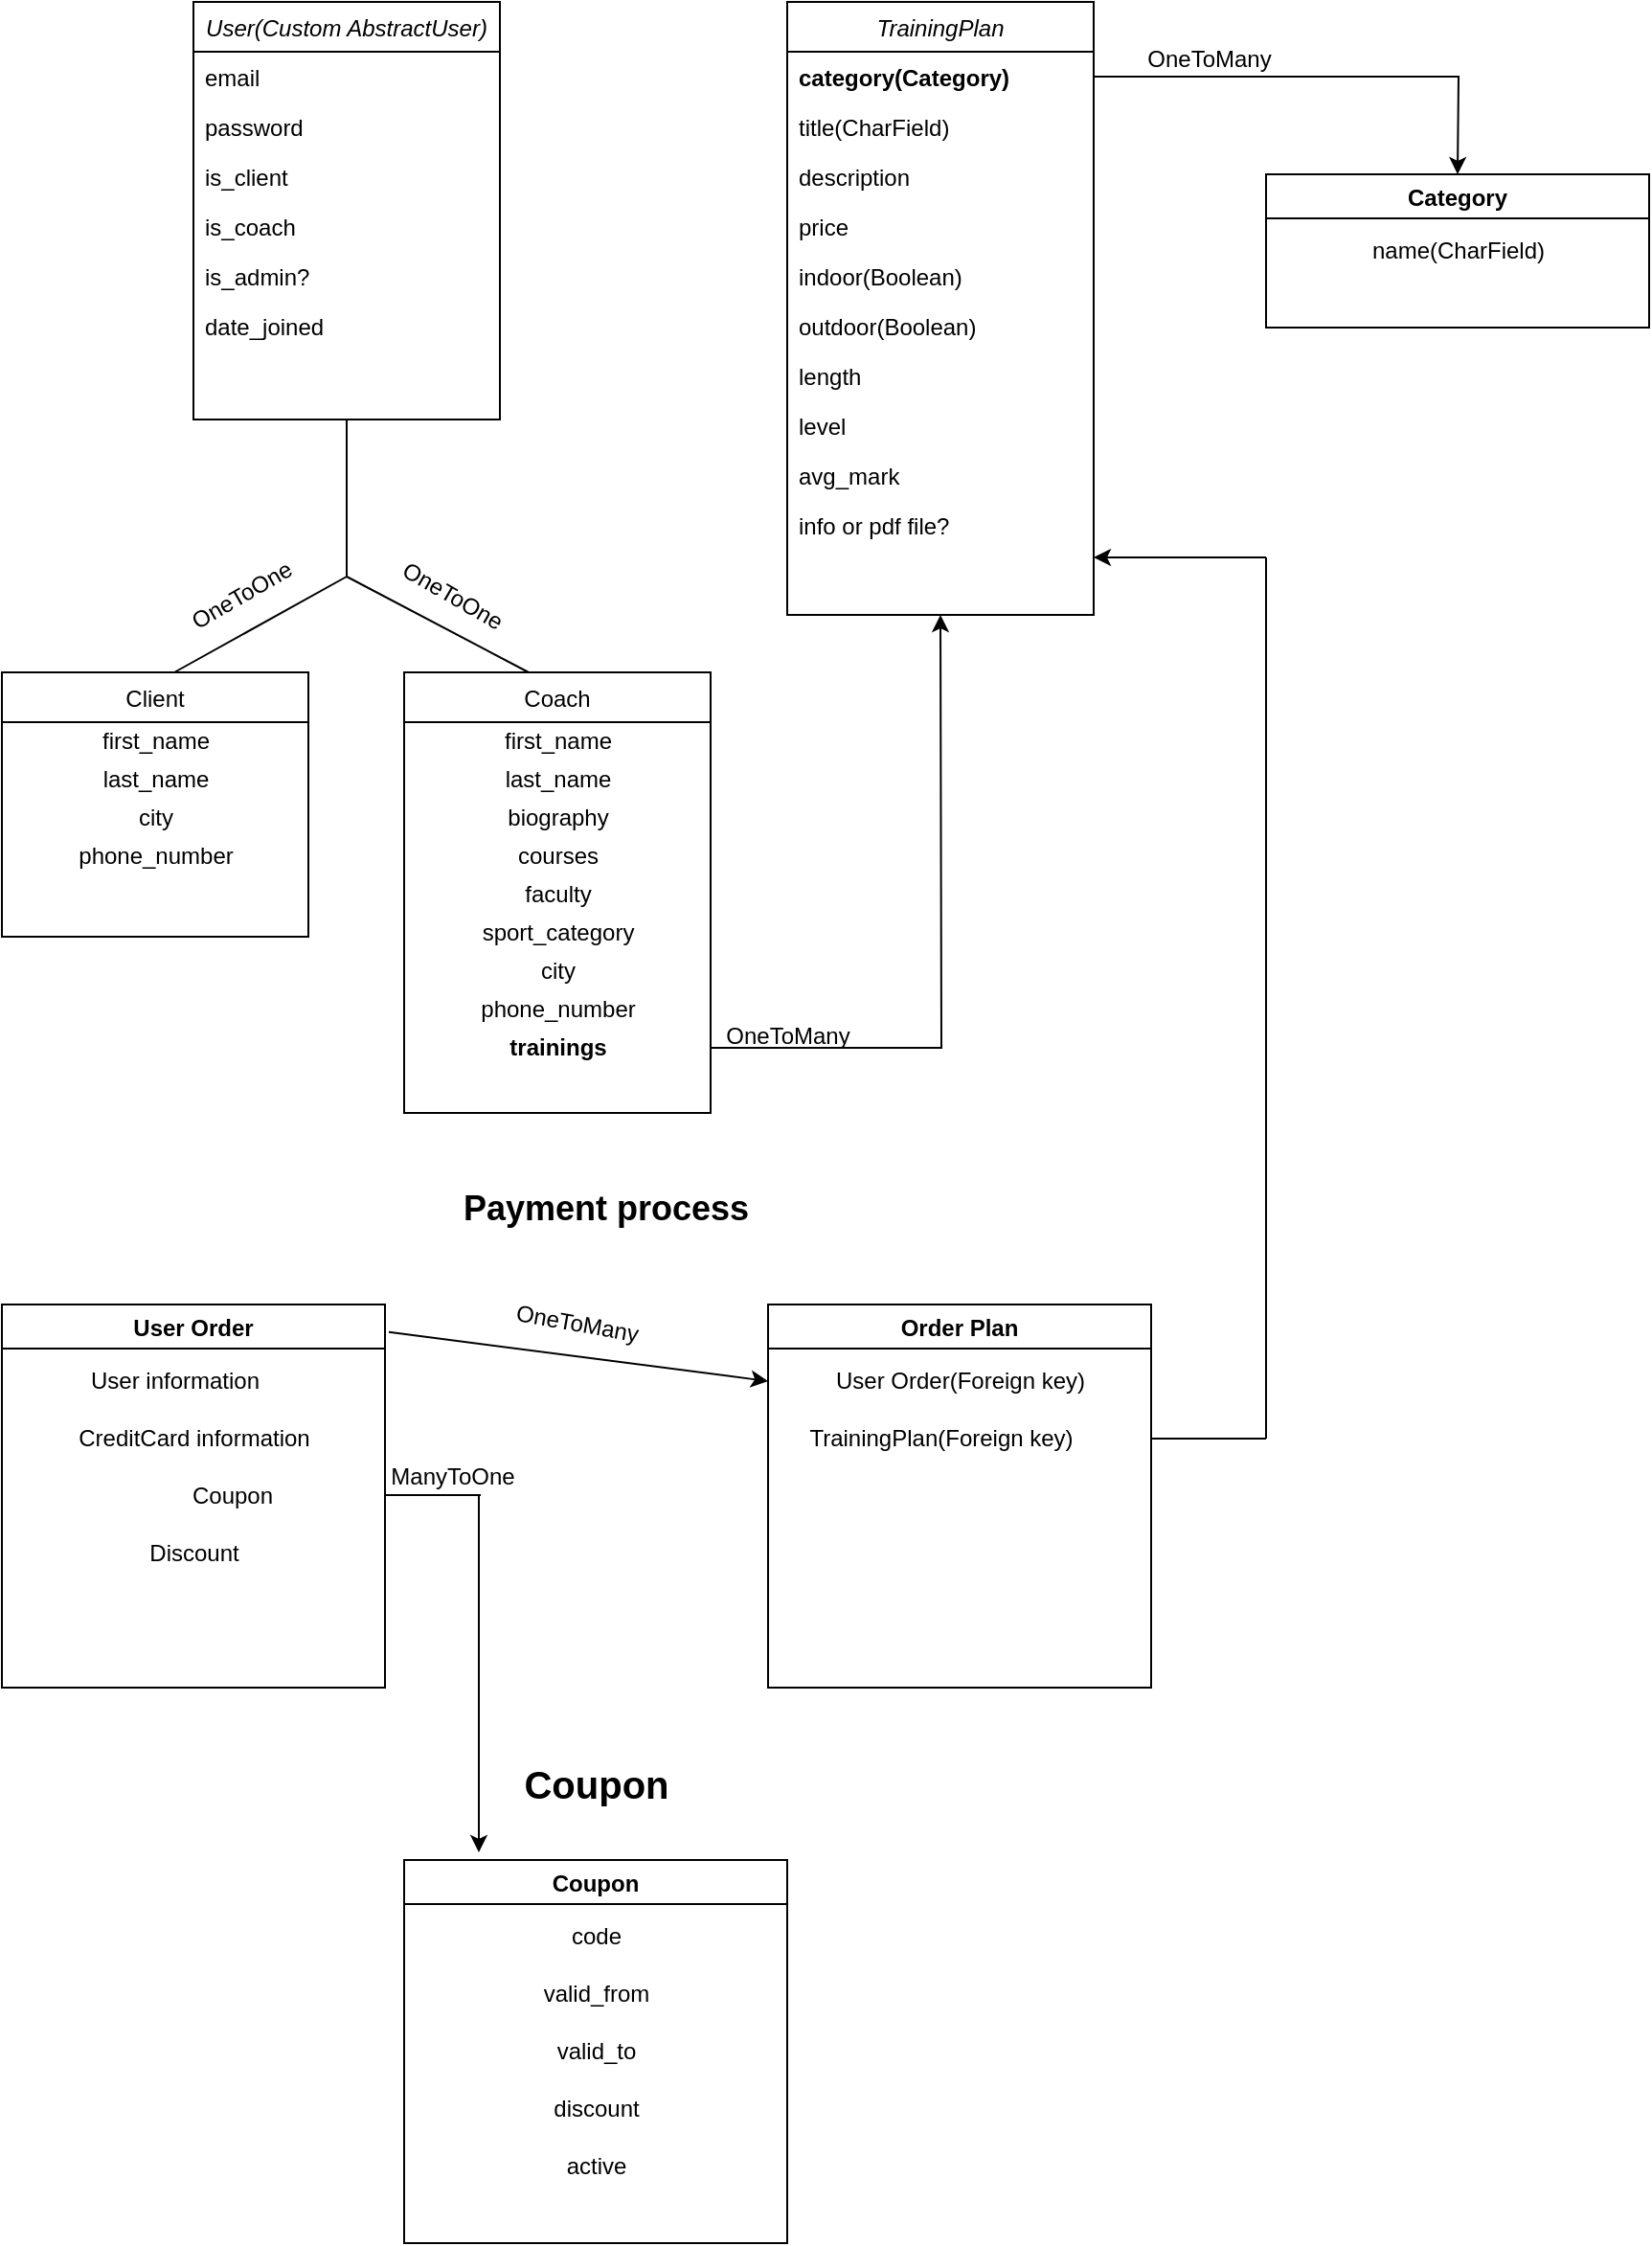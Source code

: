 <mxfile version="13.9.9" type="device"><diagram id="C5RBs43oDa-KdzZeNtuy" name="Page-1"><mxGraphModel dx="944" dy="552" grid="1" gridSize="10" guides="1" tooltips="1" connect="1" arrows="1" fold="1" page="1" pageScale="1" pageWidth="827" pageHeight="1169" math="0" shadow="0"><root><mxCell id="WIyWlLk6GJQsqaUBKTNV-0"/><mxCell id="WIyWlLk6GJQsqaUBKTNV-1" parent="WIyWlLk6GJQsqaUBKTNV-0"/><mxCell id="zkfFHV4jXpPFQw0GAbJ--0" value="User(Custom AbstractUser)&#10;" style="swimlane;fontStyle=2;align=center;verticalAlign=top;childLayout=stackLayout;horizontal=1;startSize=26;horizontalStack=0;resizeParent=1;resizeLast=0;collapsible=1;marginBottom=0;rounded=0;shadow=0;strokeWidth=1;" parent="WIyWlLk6GJQsqaUBKTNV-1" vertex="1"><mxGeometry x="220" y="10" width="160" height="218" as="geometry"><mxRectangle x="230" y="140" width="160" height="26" as="alternateBounds"/></mxGeometry></mxCell><mxCell id="zkfFHV4jXpPFQw0GAbJ--3" value="email" style="text;align=left;verticalAlign=top;spacingLeft=4;spacingRight=4;overflow=hidden;rotatable=0;points=[[0,0.5],[1,0.5]];portConstraint=eastwest;rounded=0;shadow=0;html=0;" parent="zkfFHV4jXpPFQw0GAbJ--0" vertex="1"><mxGeometry y="26" width="160" height="26" as="geometry"/></mxCell><mxCell id="zkfFHV4jXpPFQw0GAbJ--2" value="password&#10;&#10;" style="text;align=left;verticalAlign=top;spacingLeft=4;spacingRight=4;overflow=hidden;rotatable=0;points=[[0,0.5],[1,0.5]];portConstraint=eastwest;rounded=0;shadow=0;html=0;" parent="zkfFHV4jXpPFQw0GAbJ--0" vertex="1"><mxGeometry y="52" width="160" height="26" as="geometry"/></mxCell><mxCell id="AsqQqEDpG_3Lpxg4Nkio-5" value="is_client" style="text;align=left;verticalAlign=top;spacingLeft=4;spacingRight=4;overflow=hidden;rotatable=0;points=[[0,0.5],[1,0.5]];portConstraint=eastwest;rounded=0;shadow=0;html=0;" parent="zkfFHV4jXpPFQw0GAbJ--0" vertex="1"><mxGeometry y="78" width="160" height="26" as="geometry"/></mxCell><mxCell id="AsqQqEDpG_3Lpxg4Nkio-6" value="is_coach" style="text;align=left;verticalAlign=top;spacingLeft=4;spacingRight=4;overflow=hidden;rotatable=0;points=[[0,0.5],[1,0.5]];portConstraint=eastwest;rounded=0;shadow=0;html=0;" parent="zkfFHV4jXpPFQw0GAbJ--0" vertex="1"><mxGeometry y="104" width="160" height="26" as="geometry"/></mxCell><mxCell id="AsqQqEDpG_3Lpxg4Nkio-7" value="is_admin?" style="text;align=left;verticalAlign=top;spacingLeft=4;spacingRight=4;overflow=hidden;rotatable=0;points=[[0,0.5],[1,0.5]];portConstraint=eastwest;rounded=0;shadow=0;html=0;" parent="zkfFHV4jXpPFQw0GAbJ--0" vertex="1"><mxGeometry y="130" width="160" height="26" as="geometry"/></mxCell><mxCell id="AsqQqEDpG_3Lpxg4Nkio-9" value="date_joined" style="text;align=left;verticalAlign=top;spacingLeft=4;spacingRight=4;overflow=hidden;rotatable=0;points=[[0,0.5],[1,0.5]];portConstraint=eastwest;rounded=0;shadow=0;html=0;" parent="zkfFHV4jXpPFQw0GAbJ--0" vertex="1"><mxGeometry y="156" width="160" height="26" as="geometry"/></mxCell><mxCell id="zkfFHV4jXpPFQw0GAbJ--6" value="Client" style="swimlane;fontStyle=0;align=center;verticalAlign=top;childLayout=stackLayout;horizontal=1;startSize=26;horizontalStack=0;resizeParent=1;resizeLast=0;collapsible=1;marginBottom=0;rounded=0;shadow=0;strokeWidth=1;" parent="WIyWlLk6GJQsqaUBKTNV-1" vertex="1"><mxGeometry x="120" y="360" width="160" height="138" as="geometry"><mxRectangle x="130" y="380" width="160" height="26" as="alternateBounds"/></mxGeometry></mxCell><mxCell id="AsqQqEDpG_3Lpxg4Nkio-11" value="first_name" style="text;html=1;align=center;verticalAlign=middle;resizable=0;points=[];autosize=1;" parent="zkfFHV4jXpPFQw0GAbJ--6" vertex="1"><mxGeometry y="26" width="160" height="20" as="geometry"/></mxCell><mxCell id="AsqQqEDpG_3Lpxg4Nkio-12" value="last_name" style="text;html=1;align=center;verticalAlign=middle;resizable=0;points=[];autosize=1;" parent="zkfFHV4jXpPFQw0GAbJ--6" vertex="1"><mxGeometry y="46" width="160" height="20" as="geometry"/></mxCell><mxCell id="AsqQqEDpG_3Lpxg4Nkio-24" value="city" style="text;html=1;align=center;verticalAlign=middle;resizable=0;points=[];autosize=1;" parent="zkfFHV4jXpPFQw0GAbJ--6" vertex="1"><mxGeometry y="66" width="160" height="20" as="geometry"/></mxCell><mxCell id="AsqQqEDpG_3Lpxg4Nkio-25" value="phone_number" style="text;html=1;align=center;verticalAlign=middle;resizable=0;points=[];autosize=1;" parent="zkfFHV4jXpPFQw0GAbJ--6" vertex="1"><mxGeometry y="86" width="160" height="20" as="geometry"/></mxCell><mxCell id="zkfFHV4jXpPFQw0GAbJ--13" value="Coach" style="swimlane;fontStyle=0;align=center;verticalAlign=top;childLayout=stackLayout;horizontal=1;startSize=26;horizontalStack=0;resizeParent=1;resizeLast=0;collapsible=1;marginBottom=0;rounded=0;shadow=0;strokeWidth=1;" parent="WIyWlLk6GJQsqaUBKTNV-1" vertex="1"><mxGeometry x="330" y="360" width="160" height="230" as="geometry"><mxRectangle x="340" y="380" width="170" height="26" as="alternateBounds"/></mxGeometry></mxCell><mxCell id="AsqQqEDpG_3Lpxg4Nkio-16" value="first_name" style="text;html=1;align=center;verticalAlign=middle;resizable=0;points=[];autosize=1;" parent="zkfFHV4jXpPFQw0GAbJ--13" vertex="1"><mxGeometry y="26" width="160" height="20" as="geometry"/></mxCell><mxCell id="AsqQqEDpG_3Lpxg4Nkio-17" value="last_name" style="text;html=1;align=center;verticalAlign=middle;resizable=0;points=[];autosize=1;" parent="zkfFHV4jXpPFQw0GAbJ--13" vertex="1"><mxGeometry y="46" width="160" height="20" as="geometry"/></mxCell><mxCell id="AsqQqEDpG_3Lpxg4Nkio-18" value="biography" style="text;html=1;align=center;verticalAlign=middle;resizable=0;points=[];autosize=1;" parent="zkfFHV4jXpPFQw0GAbJ--13" vertex="1"><mxGeometry y="66" width="160" height="20" as="geometry"/></mxCell><mxCell id="AsqQqEDpG_3Lpxg4Nkio-19" value="courses" style="text;html=1;align=center;verticalAlign=middle;resizable=0;points=[];autosize=1;" parent="zkfFHV4jXpPFQw0GAbJ--13" vertex="1"><mxGeometry y="86" width="160" height="20" as="geometry"/></mxCell><mxCell id="AsqQqEDpG_3Lpxg4Nkio-20" value="faculty" style="text;html=1;align=center;verticalAlign=middle;resizable=0;points=[];autosize=1;" parent="zkfFHV4jXpPFQw0GAbJ--13" vertex="1"><mxGeometry y="106" width="160" height="20" as="geometry"/></mxCell><mxCell id="AsqQqEDpG_3Lpxg4Nkio-21" value="sport_category" style="text;html=1;align=center;verticalAlign=middle;resizable=0;points=[];autosize=1;" parent="zkfFHV4jXpPFQw0GAbJ--13" vertex="1"><mxGeometry y="126" width="160" height="20" as="geometry"/></mxCell><mxCell id="AsqQqEDpG_3Lpxg4Nkio-22" value="city" style="text;html=1;align=center;verticalAlign=middle;resizable=0;points=[];autosize=1;" parent="zkfFHV4jXpPFQw0GAbJ--13" vertex="1"><mxGeometry y="146" width="160" height="20" as="geometry"/></mxCell><mxCell id="AsqQqEDpG_3Lpxg4Nkio-23" value="phone_number" style="text;html=1;align=center;verticalAlign=middle;resizable=0;points=[];autosize=1;" parent="zkfFHV4jXpPFQw0GAbJ--13" vertex="1"><mxGeometry y="166" width="160" height="20" as="geometry"/></mxCell><mxCell id="AsqQqEDpG_3Lpxg4Nkio-26" value="&lt;b&gt;trainings&lt;/b&gt;" style="text;html=1;align=center;verticalAlign=middle;resizable=0;points=[];autosize=1;" parent="zkfFHV4jXpPFQw0GAbJ--13" vertex="1"><mxGeometry y="186" width="160" height="20" as="geometry"/></mxCell><mxCell id="AsqQqEDpG_3Lpxg4Nkio-27" style="edgeStyle=orthogonalEdgeStyle;rounded=0;orthogonalLoop=1;jettySize=auto;html=1;" parent="WIyWlLk6GJQsqaUBKTNV-1" source="AsqQqEDpG_3Lpxg4Nkio-26" edge="1"><mxGeometry relative="1" as="geometry"><mxPoint x="610" y="330" as="targetPoint"/></mxGeometry></mxCell><mxCell id="AsqQqEDpG_3Lpxg4Nkio-28" value="OneToMany" style="text;html=1;align=center;verticalAlign=middle;resizable=0;points=[];autosize=1;" parent="WIyWlLk6GJQsqaUBKTNV-1" vertex="1"><mxGeometry x="490" y="540" width="80" height="20" as="geometry"/></mxCell><mxCell id="AsqQqEDpG_3Lpxg4Nkio-30" value="TrainingPlan" style="swimlane;fontStyle=2;align=center;verticalAlign=top;childLayout=stackLayout;horizontal=1;startSize=26;horizontalStack=0;resizeParent=1;resizeLast=0;collapsible=1;marginBottom=0;rounded=0;shadow=0;strokeWidth=1;" parent="WIyWlLk6GJQsqaUBKTNV-1" vertex="1"><mxGeometry x="530" y="10" width="160" height="320" as="geometry"><mxRectangle x="230" y="140" width="160" height="26" as="alternateBounds"/></mxGeometry></mxCell><mxCell id="AsqQqEDpG_3Lpxg4Nkio-31" value="category(Category)" style="text;align=left;verticalAlign=top;spacingLeft=4;spacingRight=4;overflow=hidden;rotatable=0;points=[[0,0.5],[1,0.5]];portConstraint=eastwest;rounded=0;shadow=0;html=0;fontStyle=1" parent="AsqQqEDpG_3Lpxg4Nkio-30" vertex="1"><mxGeometry y="26" width="160" height="26" as="geometry"/></mxCell><mxCell id="AsqQqEDpG_3Lpxg4Nkio-32" value="title(CharField)" style="text;align=left;verticalAlign=top;spacingLeft=4;spacingRight=4;overflow=hidden;rotatable=0;points=[[0,0.5],[1,0.5]];portConstraint=eastwest;rounded=0;shadow=0;html=0;" parent="AsqQqEDpG_3Lpxg4Nkio-30" vertex="1"><mxGeometry y="52" width="160" height="26" as="geometry"/></mxCell><mxCell id="AsqQqEDpG_3Lpxg4Nkio-33" value="description" style="text;align=left;verticalAlign=top;spacingLeft=4;spacingRight=4;overflow=hidden;rotatable=0;points=[[0,0.5],[1,0.5]];portConstraint=eastwest;rounded=0;shadow=0;html=0;" parent="AsqQqEDpG_3Lpxg4Nkio-30" vertex="1"><mxGeometry y="78" width="160" height="26" as="geometry"/></mxCell><mxCell id="AsqQqEDpG_3Lpxg4Nkio-34" value="price" style="text;align=left;verticalAlign=top;spacingLeft=4;spacingRight=4;overflow=hidden;rotatable=0;points=[[0,0.5],[1,0.5]];portConstraint=eastwest;rounded=0;shadow=0;html=0;" parent="AsqQqEDpG_3Lpxg4Nkio-30" vertex="1"><mxGeometry y="104" width="160" height="26" as="geometry"/></mxCell><mxCell id="AsqQqEDpG_3Lpxg4Nkio-35" value="indoor(Boolean)" style="text;align=left;verticalAlign=top;spacingLeft=4;spacingRight=4;overflow=hidden;rotatable=0;points=[[0,0.5],[1,0.5]];portConstraint=eastwest;rounded=0;shadow=0;html=0;" parent="AsqQqEDpG_3Lpxg4Nkio-30" vertex="1"><mxGeometry y="130" width="160" height="26" as="geometry"/></mxCell><mxCell id="AsqQqEDpG_3Lpxg4Nkio-36" value="outdoor(Boolean)" style="text;align=left;verticalAlign=top;spacingLeft=4;spacingRight=4;overflow=hidden;rotatable=0;points=[[0,0.5],[1,0.5]];portConstraint=eastwest;rounded=0;shadow=0;html=0;" parent="AsqQqEDpG_3Lpxg4Nkio-30" vertex="1"><mxGeometry y="156" width="160" height="26" as="geometry"/></mxCell><mxCell id="AsqQqEDpG_3Lpxg4Nkio-41" value="length" style="text;align=left;verticalAlign=top;spacingLeft=4;spacingRight=4;overflow=hidden;rotatable=0;points=[[0,0.5],[1,0.5]];portConstraint=eastwest;rounded=0;shadow=0;html=0;" parent="AsqQqEDpG_3Lpxg4Nkio-30" vertex="1"><mxGeometry y="182" width="160" height="26" as="geometry"/></mxCell><mxCell id="AsqQqEDpG_3Lpxg4Nkio-42" value="level&#10;" style="text;align=left;verticalAlign=top;spacingLeft=4;spacingRight=4;overflow=hidden;rotatable=0;points=[[0,0.5],[1,0.5]];portConstraint=eastwest;rounded=0;shadow=0;html=0;" parent="AsqQqEDpG_3Lpxg4Nkio-30" vertex="1"><mxGeometry y="208" width="160" height="26" as="geometry"/></mxCell><mxCell id="AsqQqEDpG_3Lpxg4Nkio-43" value="avg_mark&#10;" style="text;align=left;verticalAlign=top;spacingLeft=4;spacingRight=4;overflow=hidden;rotatable=0;points=[[0,0.5],[1,0.5]];portConstraint=eastwest;rounded=0;shadow=0;html=0;" parent="AsqQqEDpG_3Lpxg4Nkio-30" vertex="1"><mxGeometry y="234" width="160" height="26" as="geometry"/></mxCell><mxCell id="AsqQqEDpG_3Lpxg4Nkio-44" value="info or pdf file?&#10;" style="text;align=left;verticalAlign=top;spacingLeft=4;spacingRight=4;overflow=hidden;rotatable=0;points=[[0,0.5],[1,0.5]];portConstraint=eastwest;rounded=0;shadow=0;html=0;" parent="AsqQqEDpG_3Lpxg4Nkio-30" vertex="1"><mxGeometry y="260" width="160" height="26" as="geometry"/></mxCell><mxCell id="AsqQqEDpG_3Lpxg4Nkio-37" style="edgeStyle=orthogonalEdgeStyle;rounded=0;orthogonalLoop=1;jettySize=auto;html=1;" parent="WIyWlLk6GJQsqaUBKTNV-1" source="AsqQqEDpG_3Lpxg4Nkio-31" edge="1"><mxGeometry relative="1" as="geometry"><mxPoint x="880" y="100" as="targetPoint"/></mxGeometry></mxCell><mxCell id="AsqQqEDpG_3Lpxg4Nkio-38" value="Category" style="swimlane;align=center;" parent="WIyWlLk6GJQsqaUBKTNV-1" vertex="1"><mxGeometry x="780" y="100" width="200" height="80" as="geometry"/></mxCell><mxCell id="AsqQqEDpG_3Lpxg4Nkio-39" value="name(CharField)" style="text;html=1;align=center;verticalAlign=middle;resizable=0;points=[];autosize=1;" parent="AsqQqEDpG_3Lpxg4Nkio-38" vertex="1"><mxGeometry x="45" y="30" width="110" height="20" as="geometry"/></mxCell><mxCell id="AsqQqEDpG_3Lpxg4Nkio-40" value="OneToMany" style="text;html=1;align=center;verticalAlign=middle;resizable=0;points=[];autosize=1;" parent="WIyWlLk6GJQsqaUBKTNV-1" vertex="1"><mxGeometry x="710" y="30" width="80" height="20" as="geometry"/></mxCell><mxCell id="AsqQqEDpG_3Lpxg4Nkio-45" value="User Order" style="swimlane;align=center;" parent="WIyWlLk6GJQsqaUBKTNV-1" vertex="1"><mxGeometry x="120" y="690" width="200" height="200" as="geometry"/></mxCell><mxCell id="g6jnJL3zuSKE7vU9lDKB-4" value="CreditCard information" style="text;html=1;align=center;verticalAlign=middle;resizable=0;points=[];autosize=1;" vertex="1" parent="AsqQqEDpG_3Lpxg4Nkio-45"><mxGeometry x="30" y="60" width="140" height="20" as="geometry"/></mxCell><mxCell id="g6jnJL3zuSKE7vU9lDKB-9" value="Coupon" style="text;html=1;align=center;verticalAlign=middle;resizable=0;points=[];autosize=1;" vertex="1" parent="AsqQqEDpG_3Lpxg4Nkio-45"><mxGeometry x="90" y="90" width="60" height="20" as="geometry"/></mxCell><mxCell id="tjt46PYWg3bwNpSSrs9S-0" value="User information" style="text;html=1;align=center;verticalAlign=middle;resizable=0;points=[];autosize=1;" parent="WIyWlLk6GJQsqaUBKTNV-1" vertex="1"><mxGeometry x="160" y="720" width="100" height="20" as="geometry"/></mxCell><mxCell id="tjt46PYWg3bwNpSSrs9S-4" value="Order Plan" style="swimlane;" parent="WIyWlLk6GJQsqaUBKTNV-1" vertex="1"><mxGeometry x="520" y="690" width="200" height="200" as="geometry"/></mxCell><mxCell id="g6jnJL3zuSKE7vU9lDKB-0" value="User Order(Foreign key)" style="text;html=1;align=center;verticalAlign=middle;resizable=0;points=[];autosize=1;" vertex="1" parent="tjt46PYWg3bwNpSSrs9S-4"><mxGeometry x="25" y="30" width="150" height="20" as="geometry"/></mxCell><mxCell id="tjt46PYWg3bwNpSSrs9S-6" value="&lt;b&gt;&lt;font style=&quot;font-size: 18px&quot;&gt;Payment process&lt;/font&gt;&lt;/b&gt;" style="text;html=1;align=center;verticalAlign=middle;resizable=0;points=[];autosize=1;" parent="WIyWlLk6GJQsqaUBKTNV-1" vertex="1"><mxGeometry x="355" y="630" width="160" height="20" as="geometry"/></mxCell><mxCell id="g6jnJL3zuSKE7vU9lDKB-2" value="TrainingPlan(Foreign key)" style="text;html=1;align=center;verticalAlign=middle;resizable=0;points=[];autosize=1;" vertex="1" parent="WIyWlLk6GJQsqaUBKTNV-1"><mxGeometry x="535" y="750" width="150" height="20" as="geometry"/></mxCell><mxCell id="g6jnJL3zuSKE7vU9lDKB-3" value="" style="endArrow=classic;html=1;exitX=1.01;exitY=0.072;exitDx=0;exitDy=0;exitPerimeter=0;" edge="1" parent="WIyWlLk6GJQsqaUBKTNV-1" source="AsqQqEDpG_3Lpxg4Nkio-45"><mxGeometry width="50" height="50" relative="1" as="geometry"><mxPoint x="389" y="740" as="sourcePoint"/><mxPoint x="520" y="730" as="targetPoint"/></mxGeometry></mxCell><mxCell id="g6jnJL3zuSKE7vU9lDKB-6" value="" style="endArrow=none;html=1;" edge="1" parent="WIyWlLk6GJQsqaUBKTNV-1"><mxGeometry width="50" height="50" relative="1" as="geometry"><mxPoint x="720" y="760" as="sourcePoint"/><mxPoint x="780" y="760" as="targetPoint"/></mxGeometry></mxCell><mxCell id="g6jnJL3zuSKE7vU9lDKB-7" value="" style="endArrow=none;html=1;" edge="1" parent="WIyWlLk6GJQsqaUBKTNV-1"><mxGeometry width="50" height="50" relative="1" as="geometry"><mxPoint x="780" y="760" as="sourcePoint"/><mxPoint x="780" y="300" as="targetPoint"/></mxGeometry></mxCell><mxCell id="g6jnJL3zuSKE7vU9lDKB-8" value="" style="endArrow=classic;html=1;" edge="1" parent="WIyWlLk6GJQsqaUBKTNV-1"><mxGeometry width="50" height="50" relative="1" as="geometry"><mxPoint x="780" y="300" as="sourcePoint"/><mxPoint x="690" y="300" as="targetPoint"/></mxGeometry></mxCell><mxCell id="g6jnJL3zuSKE7vU9lDKB-10" value="&lt;font size=&quot;1&quot;&gt;&lt;b style=&quot;font-size: 20px&quot;&gt;Coupon&lt;/b&gt;&lt;/font&gt;" style="text;html=1;align=center;verticalAlign=middle;resizable=0;points=[];autosize=1;" vertex="1" parent="WIyWlLk6GJQsqaUBKTNV-1"><mxGeometry x="385" y="930" width="90" height="20" as="geometry"/></mxCell><mxCell id="g6jnJL3zuSKE7vU9lDKB-11" value="Coupon" style="swimlane;" vertex="1" parent="WIyWlLk6GJQsqaUBKTNV-1"><mxGeometry x="330" y="980" width="200" height="200" as="geometry"/></mxCell><mxCell id="g6jnJL3zuSKE7vU9lDKB-17" value="active" style="text;html=1;align=center;verticalAlign=middle;resizable=0;points=[];autosize=1;" vertex="1" parent="g6jnJL3zuSKE7vU9lDKB-11"><mxGeometry x="75" y="150" width="50" height="20" as="geometry"/></mxCell><mxCell id="g6jnJL3zuSKE7vU9lDKB-12" value="code" style="text;html=1;align=center;verticalAlign=middle;resizable=0;points=[];autosize=1;" vertex="1" parent="WIyWlLk6GJQsqaUBKTNV-1"><mxGeometry x="410" y="1010" width="40" height="20" as="geometry"/></mxCell><mxCell id="g6jnJL3zuSKE7vU9lDKB-13" value="valid_from" style="text;html=1;align=center;verticalAlign=middle;resizable=0;points=[];autosize=1;" vertex="1" parent="WIyWlLk6GJQsqaUBKTNV-1"><mxGeometry x="395" y="1040" width="70" height="20" as="geometry"/></mxCell><mxCell id="g6jnJL3zuSKE7vU9lDKB-14" value="valid_to" style="text;html=1;align=center;verticalAlign=middle;resizable=0;points=[];autosize=1;" vertex="1" parent="WIyWlLk6GJQsqaUBKTNV-1"><mxGeometry x="400" y="1070" width="60" height="20" as="geometry"/></mxCell><mxCell id="g6jnJL3zuSKE7vU9lDKB-16" value="discount" style="text;html=1;align=center;verticalAlign=middle;resizable=0;points=[];autosize=1;" vertex="1" parent="WIyWlLk6GJQsqaUBKTNV-1"><mxGeometry x="400" y="1100" width="60" height="20" as="geometry"/></mxCell><mxCell id="g6jnJL3zuSKE7vU9lDKB-18" value="" style="endArrow=none;html=1;" edge="1" parent="WIyWlLk6GJQsqaUBKTNV-1"><mxGeometry width="50" height="50" relative="1" as="geometry"><mxPoint x="320" y="789.55" as="sourcePoint"/><mxPoint x="370" y="789.55" as="targetPoint"/></mxGeometry></mxCell><mxCell id="g6jnJL3zuSKE7vU9lDKB-19" value="" style="endArrow=classic;html=1;" edge="1" parent="WIyWlLk6GJQsqaUBKTNV-1"><mxGeometry width="50" height="50" relative="1" as="geometry"><mxPoint x="369" y="790" as="sourcePoint"/><mxPoint x="369" y="976" as="targetPoint"/></mxGeometry></mxCell><mxCell id="g6jnJL3zuSKE7vU9lDKB-20" value="Discount" style="text;html=1;align=center;verticalAlign=middle;resizable=0;points=[];autosize=1;" vertex="1" parent="WIyWlLk6GJQsqaUBKTNV-1"><mxGeometry x="190" y="810" width="60" height="20" as="geometry"/></mxCell><mxCell id="g6jnJL3zuSKE7vU9lDKB-21" value="OneToOne" style="text;html=1;align=center;verticalAlign=middle;resizable=0;points=[];autosize=1;rotation=30;" vertex="1" parent="WIyWlLk6GJQsqaUBKTNV-1"><mxGeometry x="320" y="310" width="70" height="20" as="geometry"/></mxCell><mxCell id="g6jnJL3zuSKE7vU9lDKB-22" value="OneToOne" style="text;html=1;align=center;verticalAlign=middle;resizable=0;points=[];autosize=1;rotation=-30;" vertex="1" parent="WIyWlLk6GJQsqaUBKTNV-1"><mxGeometry x="210" y="310" width="70" height="20" as="geometry"/></mxCell><mxCell id="g6jnJL3zuSKE7vU9lDKB-23" value="" style="endArrow=none;html=1;" edge="1" parent="WIyWlLk6GJQsqaUBKTNV-1"><mxGeometry width="50" height="50" relative="1" as="geometry"><mxPoint x="300" y="310" as="sourcePoint"/><mxPoint x="300" y="228" as="targetPoint"/></mxGeometry></mxCell><mxCell id="g6jnJL3zuSKE7vU9lDKB-24" value="" style="endArrow=none;html=1;" edge="1" parent="WIyWlLk6GJQsqaUBKTNV-1"><mxGeometry width="50" height="50" relative="1" as="geometry"><mxPoint x="210" y="360" as="sourcePoint"/><mxPoint x="300" y="310" as="targetPoint"/></mxGeometry></mxCell><mxCell id="g6jnJL3zuSKE7vU9lDKB-25" value="" style="endArrow=none;html=1;" edge="1" parent="WIyWlLk6GJQsqaUBKTNV-1"><mxGeometry width="50" height="50" relative="1" as="geometry"><mxPoint x="395" y="360" as="sourcePoint"/><mxPoint x="300" y="310" as="targetPoint"/></mxGeometry></mxCell><mxCell id="g6jnJL3zuSKE7vU9lDKB-27" value="ManyToOne" style="text;html=1;align=center;verticalAlign=middle;resizable=0;points=[];autosize=1;" vertex="1" parent="WIyWlLk6GJQsqaUBKTNV-1"><mxGeometry x="315" y="770" width="80" height="20" as="geometry"/></mxCell><mxCell id="g6jnJL3zuSKE7vU9lDKB-28" value="OneToMany" style="text;html=1;align=center;verticalAlign=middle;resizable=0;points=[];autosize=1;rotation=10;" vertex="1" parent="WIyWlLk6GJQsqaUBKTNV-1"><mxGeometry x="380" y="690" width="80" height="20" as="geometry"/></mxCell></root></mxGraphModel></diagram></mxfile>